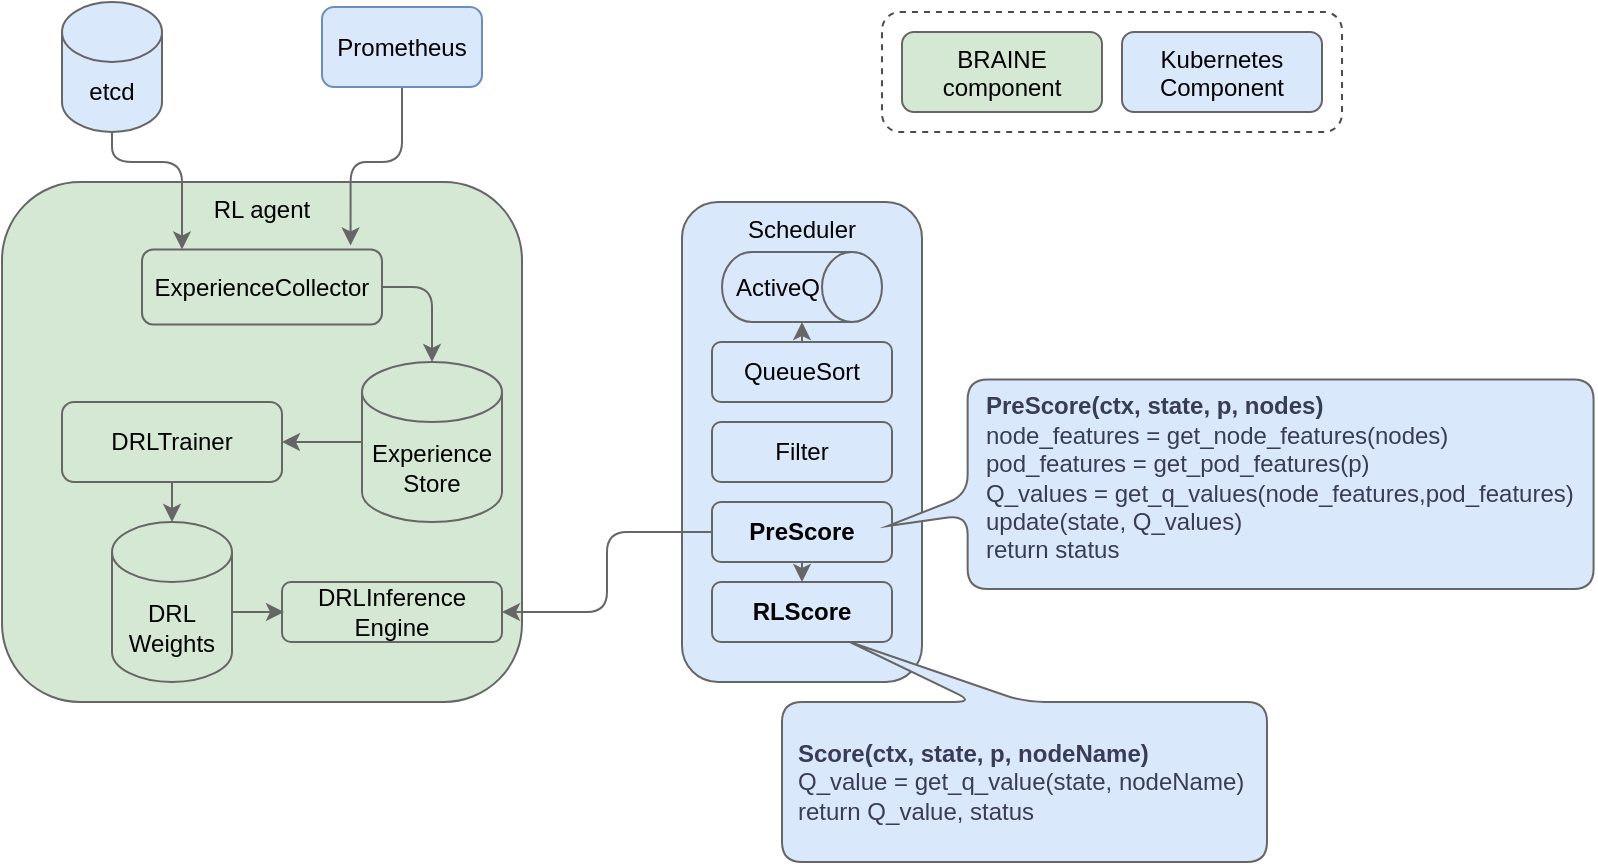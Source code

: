 <mxfile version="14.5.1" type="google"><diagram id="cuizssajeMlx3S_E_7xc" name="Page-1"><mxGraphModel dx="792" dy="503" grid="1" gridSize="10" guides="1" tooltips="1" connect="1" arrows="1" fold="1" page="1" pageScale="1" pageWidth="1169" pageHeight="827" background="none" math="0" shadow="0"><root><mxCell id="0"/><mxCell id="1" parent="0"/><mxCell id="_DhKuYLp_-zMHPr9DWuz-5" value="RL agent" style="whiteSpace=wrap;html=1;verticalAlign=top;fillColor=#d5e8d4;rounded=1;strokeColor=#666666;" parent="1" vertex="1"><mxGeometry x="220" y="120" width="260" height="260" as="geometry"/></mxCell><mxCell id="_DhKuYLp_-zMHPr9DWuz-1" value="Scheduler" style="whiteSpace=wrap;html=1;verticalAlign=top;fillColor=#dae8fc;rounded=1;strokeColor=#666666;" parent="1" vertex="1"><mxGeometry x="560" y="130" width="120" height="240" as="geometry"/></mxCell><mxCell id="_DhKuYLp_-zMHPr9DWuz-2" value="QueueSort" style="whiteSpace=wrap;html=1;fillColor=#dae8fc;rounded=1;strokeColor=#666666;" parent="1" vertex="1"><mxGeometry x="575" y="200" width="90" height="30" as="geometry"/></mxCell><mxCell id="_DhKuYLp_-zMHPr9DWuz-3" value="Filter" style="whiteSpace=wrap;html=1;fillColor=#dae8fc;rounded=1;strokeColor=#666666;" parent="1" vertex="1"><mxGeometry x="575" y="240" width="90" height="30" as="geometry"/></mxCell><mxCell id="_DhKuYLp_-zMHPr9DWuz-4" value="RLScore" style="whiteSpace=wrap;html=1;fillColor=#dae8fc;fontStyle=1;rounded=1;strokeColor=#666666;" parent="1" vertex="1"><mxGeometry x="575" y="320" width="90" height="30" as="geometry"/></mxCell><mxCell id="--VdTMDWQCXpBq15ee3K-3" style="edgeStyle=orthogonalEdgeStyle;curved=0;sketch=0;orthogonalLoop=1;jettySize=auto;html=1;fillColor=#F2CC8F;fontColor=#393C56;labelBackgroundColor=#F4F1DE;strokeColor=#666666;" parent="1" source="_DhKuYLp_-zMHPr9DWuz-13" target="--VdTMDWQCXpBq15ee3K-1" edge="1"><mxGeometry relative="1" as="geometry"><Array as="points"><mxPoint x="275" y="110"/><mxPoint x="310" y="110"/></Array></mxGeometry></mxCell><mxCell id="_DhKuYLp_-zMHPr9DWuz-13" value="etcd" style="shape=cylinder3;whiteSpace=wrap;html=1;boundedLbl=1;backgroundOutline=1;size=15;fillColor=#dae8fc;rounded=1;strokeColor=#666666;" parent="1" vertex="1"><mxGeometry x="250" y="30" width="50" height="65" as="geometry"/></mxCell><mxCell id="2EfIIE3mEQHMFya4BQG1-1" value="ActiveQ" style="shape=cylinder3;whiteSpace=wrap;html=1;boundedLbl=1;backgroundOutline=1;size=15;rotation=90;horizontal=0;fillColor=#dae8fc;rounded=1;strokeColor=#666666;" parent="1" vertex="1"><mxGeometry x="602.5" y="132.5" width="35" height="80" as="geometry"/></mxCell><mxCell id="9ET_3eSXX_GVeFezT0Ke-27" value="" style="endArrow=classic;html=1;fillColor=#F2CC8F;fontColor=#393C56;exitX=0.5;exitY=0;exitDx=0;exitDy=0;labelBackgroundColor=#F4F1DE;strokeColor=#666666;" parent="1" source="_DhKuYLp_-zMHPr9DWuz-2" target="2EfIIE3mEQHMFya4BQG1-1" edge="1"><mxGeometry width="50" height="50" relative="1" as="geometry"><mxPoint x="610" y="210" as="sourcePoint"/><mxPoint x="660" y="160" as="targetPoint"/><Array as="points"><mxPoint x="620" y="190"/></Array></mxGeometry></mxCell><mxCell id="FBNuoS7LXP8JBVrJNmZh-1" style="edgeStyle=orthogonalEdgeStyle;rounded=1;orthogonalLoop=1;jettySize=auto;html=1;entryX=0.869;entryY=-0.054;entryDx=0;entryDy=0;entryPerimeter=0;strokeColor=#666666;" edge="1" parent="1" source="YXfu3A_h-Vi2Cbx_puQ_-1" target="--VdTMDWQCXpBq15ee3K-1"><mxGeometry relative="1" as="geometry"><Array as="points"><mxPoint x="420" y="110"/><mxPoint x="394" y="110"/></Array></mxGeometry></mxCell><mxCell id="YXfu3A_h-Vi2Cbx_puQ_-1" value="Prometheus" style="whiteSpace=wrap;html=1;fillColor=#dae8fc;rounded=1;strokeColor=#6c8ebf;" parent="1" vertex="1"><mxGeometry x="380" y="32.5" width="80" height="40" as="geometry"/></mxCell><mxCell id="YXfu3A_h-Vi2Cbx_puQ_-8" value="" style="shape=callout;whiteSpace=wrap;html=1;perimeter=calloutPerimeter;sketch=0;fillColor=#dae8fc;position2=0.86;rotation=-180;horizontal=1;verticalAlign=middle;base=25;rounded=1;strokeColor=#666666;" parent="1" vertex="1"><mxGeometry x="610" y="350" width="242.5" height="110" as="geometry"/></mxCell><mxCell id="YXfu3A_h-Vi2Cbx_puQ_-9" value="&lt;b&gt;Score(ctx, state, p, nodeName)&lt;br&gt;&lt;/b&gt;Q_value = get_q_value(state, nodeName)&lt;br&gt;return Q_value, status" style="text;html=1;fillColor=none;align=left;verticalAlign=middle;whiteSpace=wrap;sketch=0;fontColor=#393C56;rounded=1;" parent="1" vertex="1"><mxGeometry x="616.25" y="390" width="233.75" height="60" as="geometry"/></mxCell><mxCell id="--VdTMDWQCXpBq15ee3K-5" style="edgeStyle=orthogonalEdgeStyle;curved=0;sketch=0;orthogonalLoop=1;jettySize=auto;html=1;fillColor=#F2CC8F;fontColor=#393C56;labelBackgroundColor=#F4F1DE;strokeColor=#666666;" parent="1" source="--VdTMDWQCXpBq15ee3K-1" target="--VdTMDWQCXpBq15ee3K-4" edge="1"><mxGeometry relative="1" as="geometry"><Array as="points"><mxPoint x="350" y="173"/><mxPoint x="435" y="173"/></Array></mxGeometry></mxCell><mxCell id="--VdTMDWQCXpBq15ee3K-1" value="ExperienceCollector" style="whiteSpace=wrap;html=1;fillColor=#d5e8d4;rounded=1;strokeColor=#666666;" parent="1" vertex="1"><mxGeometry x="290" y="153.75" width="120" height="37.5" as="geometry"/></mxCell><mxCell id="--VdTMDWQCXpBq15ee3K-8" value="" style="edgeStyle=orthogonalEdgeStyle;curved=0;sketch=0;orthogonalLoop=1;jettySize=auto;html=1;fillColor=#F2CC8F;fontColor=#393C56;labelBackgroundColor=#F4F1DE;strokeColor=#666666;" parent="1" source="--VdTMDWQCXpBq15ee3K-4" target="--VdTMDWQCXpBq15ee3K-6" edge="1"><mxGeometry relative="1" as="geometry"/></mxCell><mxCell id="--VdTMDWQCXpBq15ee3K-4" value="Experience&lt;br&gt;Store" style="shape=cylinder3;whiteSpace=wrap;html=1;boundedLbl=1;backgroundOutline=1;size=15;sketch=0;fillColor=#d5e8d4;rounded=1;strokeColor=#666666;" parent="1" vertex="1"><mxGeometry x="400" y="210" width="70" height="80" as="geometry"/></mxCell><mxCell id="--VdTMDWQCXpBq15ee3K-13" value="" style="edgeStyle=orthogonalEdgeStyle;curved=0;sketch=0;orthogonalLoop=1;jettySize=auto;html=1;fillColor=#F2CC8F;fontColor=#393C56;labelBackgroundColor=#F4F1DE;strokeColor=#666666;" parent="1" source="--VdTMDWQCXpBq15ee3K-6" target="--VdTMDWQCXpBq15ee3K-11" edge="1"><mxGeometry relative="1" as="geometry"/></mxCell><mxCell id="--VdTMDWQCXpBq15ee3K-6" value="DRLTrainer" style="whiteSpace=wrap;html=1;sketch=0;fillColor=#d5e8d4;rounded=1;strokeColor=#666666;" parent="1" vertex="1"><mxGeometry x="250" y="230" width="110" height="40" as="geometry"/></mxCell><mxCell id="--VdTMDWQCXpBq15ee3K-11" value="DRL&lt;br&gt;Weights" style="shape=cylinder3;whiteSpace=wrap;html=1;boundedLbl=1;backgroundOutline=1;size=15;sketch=0;fillColor=#d5e8d4;rounded=1;strokeColor=#666666;" parent="1" vertex="1"><mxGeometry x="275" y="290" width="60" height="80" as="geometry"/></mxCell><mxCell id="HHltJ0padZVxXFEpcY6_-1" value="DRLInference&lt;br&gt;Engine" style="whiteSpace=wrap;html=1;sketch=0;fillColor=#d5e8d4;rounded=1;strokeColor=#666666;" parent="1" vertex="1"><mxGeometry x="360" y="320" width="110" height="30" as="geometry"/></mxCell><mxCell id="FBNuoS7LXP8JBVrJNmZh-2" style="edgeStyle=orthogonalEdgeStyle;rounded=1;orthogonalLoop=1;jettySize=auto;html=1;entryX=1;entryY=0.5;entryDx=0;entryDy=0;strokeColor=#666666;" edge="1" parent="1" source="HHltJ0padZVxXFEpcY6_-3" target="HHltJ0padZVxXFEpcY6_-1"><mxGeometry relative="1" as="geometry"/></mxCell><mxCell id="HHltJ0padZVxXFEpcY6_-3" value="&lt;b&gt;PreScore&lt;/b&gt;" style="whiteSpace=wrap;html=1;fillColor=#dae8fc;rounded=1;strokeColor=#666666;" parent="1" vertex="1"><mxGeometry x="575" y="280" width="90" height="30" as="geometry"/></mxCell><mxCell id="HHltJ0padZVxXFEpcY6_-8" value="" style="endArrow=classic;html=1;exitX=0.5;exitY=1;exitDx=0;exitDy=0;entryX=0.5;entryY=0;entryDx=0;entryDy=0;labelBackgroundColor=#F4F1DE;fontColor=#393C56;strokeColor=#666666;" parent="1" source="HHltJ0padZVxXFEpcY6_-3" target="_DhKuYLp_-zMHPr9DWuz-4" edge="1"><mxGeometry width="50" height="50" relative="1" as="geometry"><mxPoint x="600" y="370" as="sourcePoint"/><mxPoint x="650" y="320" as="targetPoint"/></mxGeometry></mxCell><mxCell id="0cLU3bS6VuSRg6p7dvVk-1" value="" style="rounded=1;whiteSpace=wrap;html=1;dashed=1;strokeColor=#4D4D4D;fillColor=none;" parent="1" vertex="1"><mxGeometry x="660" y="35" width="230" height="60" as="geometry"/></mxCell><mxCell id="0cLU3bS6VuSRg6p7dvVk-2" value="Kubernetes Component" style="whiteSpace=wrap;html=1;verticalAlign=top;fillColor=#dae8fc;rounded=1;strokeColor=#666666;" parent="1" vertex="1"><mxGeometry x="780" y="45" width="100" height="40" as="geometry"/></mxCell><mxCell id="0cLU3bS6VuSRg6p7dvVk-3" value="BRAINE component" style="whiteSpace=wrap;html=1;verticalAlign=top;fillColor=#d5e8d4;rounded=1;strokeColor=#666666;" parent="1" vertex="1"><mxGeometry x="670" y="45" width="100" height="40" as="geometry"/></mxCell><mxCell id="WS-BdKBGSlQbazCIHcAj-1" value="" style="endArrow=classic;html=1;entryX=0;entryY=0.5;entryDx=0;entryDy=0;startSize=0;strokeColor=#666666;" parent="1" edge="1"><mxGeometry width="50" height="50" relative="1" as="geometry"><mxPoint x="335" y="335" as="sourcePoint"/><mxPoint x="361" y="335" as="targetPoint"/></mxGeometry></mxCell><mxCell id="FBNuoS7LXP8JBVrJNmZh-4" value="" style="shape=callout;whiteSpace=wrap;html=1;perimeter=calloutPerimeter;sketch=0;fillColor=#dae8fc;position2=0.7;rotation=90;horizontal=1;verticalAlign=middle;base=10;rounded=1;strokeColor=#666666;size=40;position=0.55;" vertex="1" parent="1"><mxGeometry x="786.96" y="94.61" width="104.69" height="352.97" as="geometry"/></mxCell><mxCell id="FBNuoS7LXP8JBVrJNmZh-3" value="&lt;b&gt;PreScore(ctx, state, p, nodes)&lt;br&gt;&lt;/b&gt;node_features = get_node_features(nodes)&lt;br&gt;pod_features = get_pod_features(p)&lt;br&gt;Q_values = get_q_values(node_features,pod_features)&lt;br&gt;update(state, Q_values)&lt;br&gt;return status" style="text;html=1;fillColor=none;align=left;verticalAlign=middle;whiteSpace=wrap;sketch=0;fontColor=#393C56;rounded=1;" vertex="1" parent="1"><mxGeometry x="710" y="208.13" width="306.87" height="120" as="geometry"/></mxCell></root></mxGraphModel></diagram></mxfile>